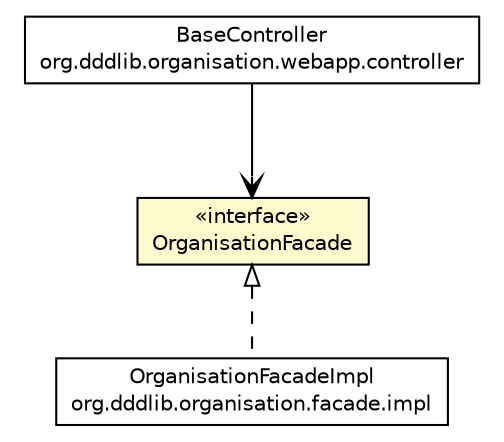 #!/usr/local/bin/dot
#
# Class diagram 
# Generated by UMLGraph version R5_6_6-8-g8d7759 (http://www.umlgraph.org/)
#

digraph G {
	edge [fontname="Helvetica",fontsize=10,labelfontname="Helvetica",labelfontsize=10];
	node [fontname="Helvetica",fontsize=10,shape=plaintext];
	nodesep=0.25;
	ranksep=0.5;
	// org.dddlib.organisation.facade.OrganisationFacade
	c75068 [label=<<table title="org.dddlib.organisation.facade.OrganisationFacade" border="0" cellborder="1" cellspacing="0" cellpadding="2" port="p" bgcolor="lemonChiffon" href="./OrganisationFacade.html">
		<tr><td><table border="0" cellspacing="0" cellpadding="1">
<tr><td align="center" balign="center"> &#171;interface&#187; </td></tr>
<tr><td align="center" balign="center"> OrganisationFacade </td></tr>
		</table></td></tr>
		</table>>, URL="./OrganisationFacade.html", fontname="Helvetica", fontcolor="black", fontsize=10.0];
	// org.dddlib.organisation.facade.impl.OrganisationFacadeImpl
	c75071 [label=<<table title="org.dddlib.organisation.facade.impl.OrganisationFacadeImpl" border="0" cellborder="1" cellspacing="0" cellpadding="2" port="p" href="./impl/OrganisationFacadeImpl.html">
		<tr><td><table border="0" cellspacing="0" cellpadding="1">
<tr><td align="center" balign="center"> OrganisationFacadeImpl </td></tr>
<tr><td align="center" balign="center"> org.dddlib.organisation.facade.impl </td></tr>
		</table></td></tr>
		</table>>, URL="./impl/OrganisationFacadeImpl.html", fontname="Helvetica", fontcolor="black", fontsize=10.0];
	// org.dddlib.organisation.webapp.controller.BaseController
	c75073 [label=<<table title="org.dddlib.organisation.webapp.controller.BaseController" border="0" cellborder="1" cellspacing="0" cellpadding="2" port="p" href="../webapp/controller/BaseController.html">
		<tr><td><table border="0" cellspacing="0" cellpadding="1">
<tr><td align="center" balign="center"> BaseController </td></tr>
<tr><td align="center" balign="center"> org.dddlib.organisation.webapp.controller </td></tr>
		</table></td></tr>
		</table>>, URL="../webapp/controller/BaseController.html", fontname="Helvetica", fontcolor="black", fontsize=10.0];
	//org.dddlib.organisation.facade.impl.OrganisationFacadeImpl implements org.dddlib.organisation.facade.OrganisationFacade
	c75068:p -> c75071:p [dir=back,arrowtail=empty,style=dashed];
	// org.dddlib.organisation.webapp.controller.BaseController NAVASSOC org.dddlib.organisation.facade.OrganisationFacade
	c75073:p -> c75068:p [taillabel="", label=" "headlabel="", fontname="Helvetica", fontcolor="black", fontsize=10.0, color="black", arrowhead=open];
}

